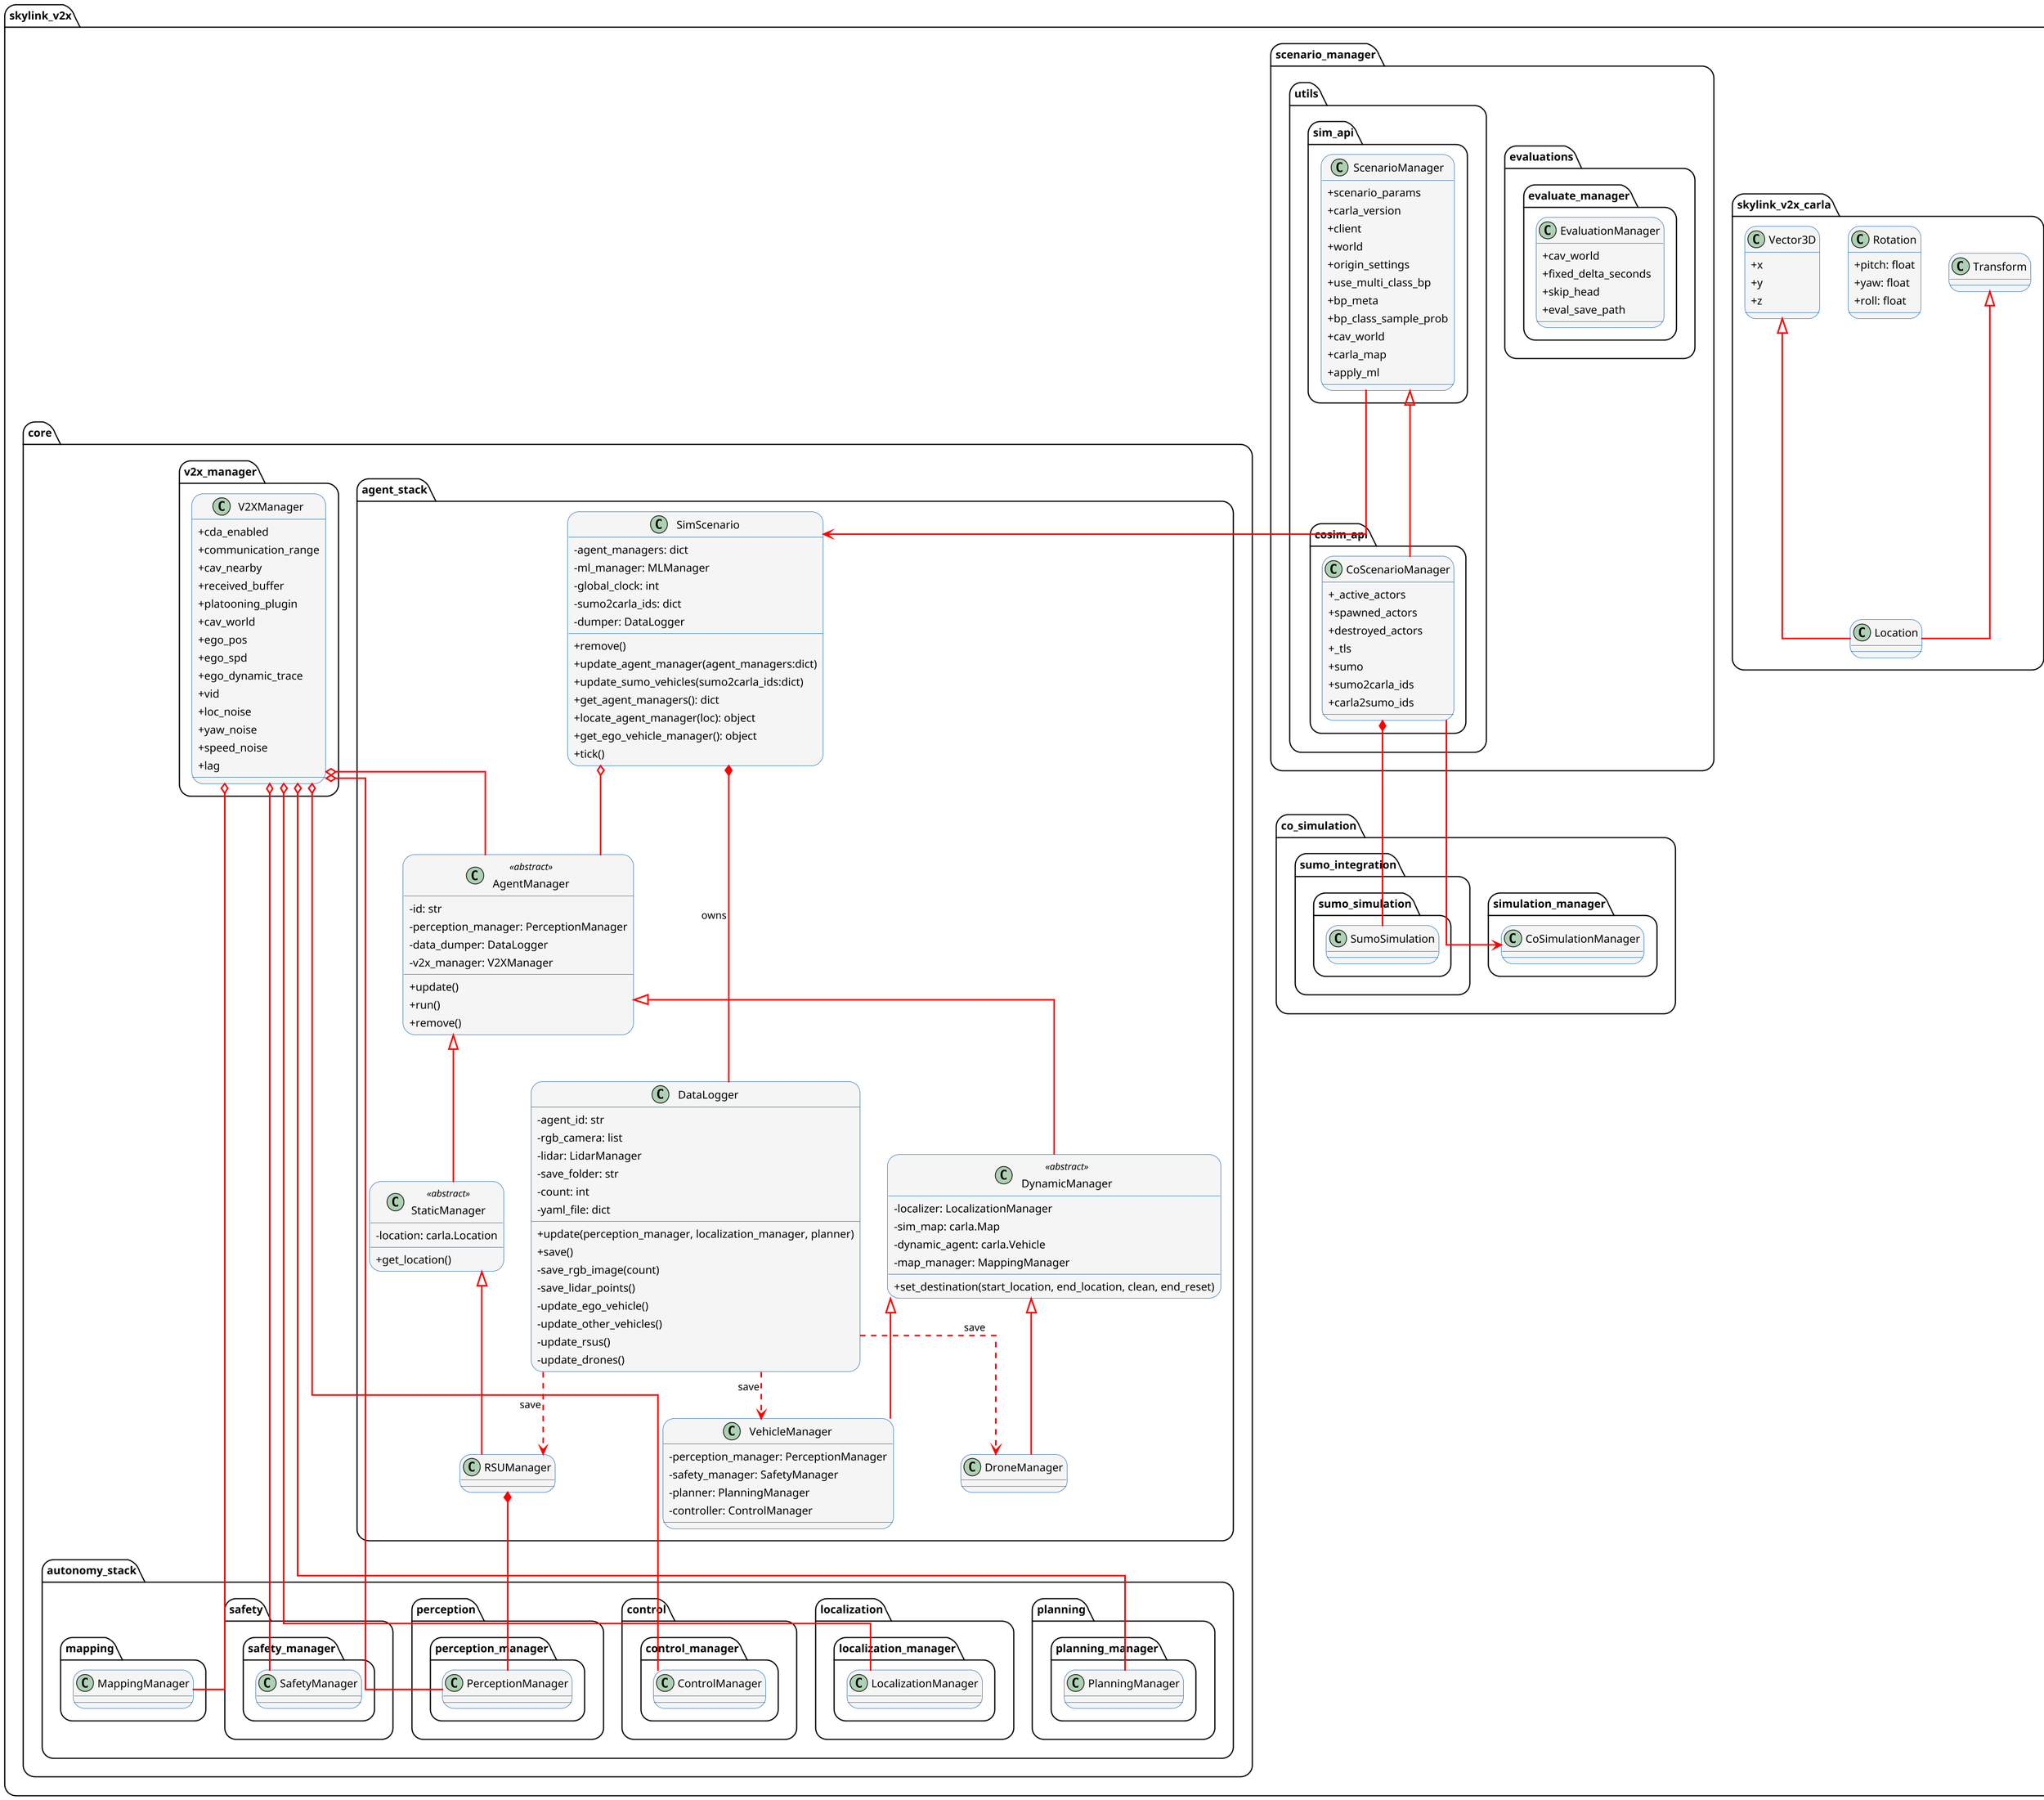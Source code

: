 @startuml complete_skylink_v2x_with_relations

top to bottom direction

skinparam dpi 150
skinparam shadowing false
skinparam roundcorner 30
skinparam defaultTextAlignment center

skinparam Padding 2
skinparam Margin 2
skinparam ArrowThickness 2
skinparam classAttributeIconSize 0
skinparam linetype curved 
skinparam linetype ortho

skinparam sequence {
    ArrowColor red
    ActorBorderColor red
    ActorFontSize 12
    LifeLineBorderColor #0055AA
    LifeLineBackgroundColor #EAF2FF
    ParticipantBackgroundColor #F5F5F5
    ParticipantBorderColor #0055AA
    ParticipantFontSize 14
}

skinparam class {
    BackgroundColor #F5F5F5
    BorderColor #0055AA
    FontSize 14
}


' !include components/perception.plantuml
' !include components/localization.plantuml
' !include components/mapping.plantuml
' !include components/planning.plantuml
' !include components/control.plantuml
' !include components/simulation.plantuml
' !include components/safety.plantuml



package skylink_v2x.core.agent_stack {
    class SimScenario {
      -agent_managers: dict
        ' -dynamic_managers: dict
            ' -vehicle_managers: set
            ' -drone_managers: set
            ' -ego_vehicle_manager_id: str
            ' -platooning_dict: dict
        ' -static_managers: dict
            ' -rsu_manager_dict: dict
      -ml_manager: MLManager
      -global_clock: int
      -sumo2carla_ids: dict
      -dumper: DataLogger
      +remove()
      +update_agent_manager(agent_managers:dict)
      +update_sumo_vehicles(sumo2carla_ids:dict)
      +get_agent_managers(): dict
      +locate_agent_manager(loc): object
      +get_ego_vehicle_manager(): object
      +tick()
    }

    class AgentManager <<abstract>> {
      -id: str
      -perception_manager: PerceptionManager
      -data_dumper: DataLogger
      -v2x_manager: V2XManager
      +update()
      +run()
      +remove()
    }

    class DataLogger {
      -agent_id: str
      -rgb_camera: list
      -lidar: LidarManager
      -save_folder: str
      -count: int
      -yaml_file: dict
      +update(perception_manager, localization_manager, planner)
      +save()
      -save_rgb_image(count)
      -save_lidar_points()
      -update_ego_vehicle()
      -update_other_vehicles()
      -update_rsus()
      -update_drones()
    }

    class DynamicManager <<abstract>> Extends AgentManager {
      -localizer: LocalizationManager
      -sim_map: carla.Map
      ' or skylink.Map
      -dynamic_agent: carla.Vehicle 
      ' or skylink.Drone
      -map_manager: MappingManager
      +set_destination(start_location, end_location, clean, end_reset)
    }

    class VehicleManager Extends DynamicManager {
      -perception_manager: PerceptionManager
      -safety_manager: SafetyManager
      -planner: PlanningManager
      -controller: ControlManager
    }

    class DroneManager Extends DynamicManager {
      ' Need to discuss drone specific attributes
    }

    class StaticManager <<abstract>> Extends AgentManager {
      -location: carla.Location
      +get_location()
    }

    class RSUManager Extends StaticManager  {
    }

    ' Define inheritance relationships
    SimScenario o-- AgentManager
    SimScenario *-- DataLogger : owns

    DataLogger ..> VehicleManager : save
    DataLogger ..> DroneManager : save
    DataLogger ..> RSUManager : save

}

package skylink_v2x.core.v2x_manager {
  class V2XManager {
    +cda_enabled
    +communication_range
    +cav_nearby
    +received_buffer
    +platooning_plugin
    +cav_world
    +ego_pos
    +ego_spd
    +ego_dynamic_trace
    +vid
    +loc_noise
    +yaw_noise
    +speed_noise
    +lag
  }
}

package skylink_v2x.skylink_v2x_carla {
  class Transform {
  }
  class Location {
  }
  class Rotation {
    +pitch: float
    +yaw: float
    +roll: float
  }
  class Vector3D {
    +x
    +y
    +z
  }
}

package skylink_v2x.scenario_manager {
  package evaluations.evaluate_manager {
    class EvaluationManager {
      +cav_world
      +fixed_delta_seconds
      +skip_head
      +eval_save_path
    }
  }
  package utils.cosim_api {
    class CoScenarioManager {
      +_active_actors
      +spawned_actors
      +destroyed_actors
      +_tls
      +sumo
      +sumo2carla_ids
      +carla2sumo_ids
    }
  }
  package utils.sim_api {
    class ScenarioManager {
      +scenario_params
      +carla_version
      +client
      +world
      +origin_settings
      +use_multi_class_bp
      +bp_meta
      +bp_class_sample_prob
      +cav_world
      +carla_map
      +apply_ml
    }
  }
}

'''''''''''''''''
' Relationships '
'''''''''''''''''

' others 
skylink_v2x.skylink_v2x_carla.Transform <|-- skylink_v2x.skylink_v2x_carla.Location
skylink_v2x.skylink_v2x_carla.Vector3D <|-- skylink_v2x.skylink_v2x_carla.Location
skylink_v2x.scenario_manager.utils.sim_api.ScenarioManager <|-- skylink_v2x.scenario_manager.utils.cosim_api.CoScenarioManager

' skylink_v2x.core.agent_stack
' skylink_v2x.core.agent_stack.RSUManager *-- skylink_v2x.core.autonomy_stack.localization.rsu_localization_manager.LocalizationManager
skylink_v2x.core.agent_stack.RSUManager *-- skylink_v2x.core.autonomy_stack.perception.perception_manager.PerceptionManager

' skylink_v2x.scenario_manager
skylink_v2x.scenario_manager.utils.cosim_api.CoScenarioManager --> skylink_v2x.co_simulation.simulation_manager.CoSimulationManager
skylink_v2x.scenario_manager.utils.sim_api.ScenarioManager --> skylink_v2x.core.agent_stack.SimScenario
skylink_v2x.scenario_manager.utils.cosim_api.CoScenarioManager *-- skylink_v2x.co_simulation.sumo_integration.sumo_simulation.SumoSimulation

' skylink_v2x.core.v2x_manager.V2XManager
' skylink_v2x.core.v2x_manager.V2XManager o-- skylink_v2x.core.agent_stack.SimScenario
skylink_v2x.core.v2x_manager.V2XManager o-- skylink_v2x.core.agent_stack.AgentManager
skylink_v2x.core.v2x_manager.V2XManager o-- skylink_v2x.core.autonomy_stack.mapping.MappingManager
skylink_v2x.core.v2x_manager.V2XManager o-- skylink_v2x.core.autonomy_stack.safety.safety_manager.SafetyManager
skylink_v2x.core.v2x_manager.V2XManager o-- skylink_v2x.core.autonomy_stack.perception.perception_manager.PerceptionManager
skylink_v2x.core.v2x_manager.V2XManager o-- skylink_v2x.core.autonomy_stack.control.control_manager.ControlManager
skylink_v2x.core.v2x_manager.V2XManager o-- skylink_v2x.core.autonomy_stack.localization.localization_manager.LocalizationManager
skylink_v2x.core.v2x_manager.V2XManager o-- skylink_v2x.core.autonomy_stack.planning.planning_manager.PlanningManager

@enduml
